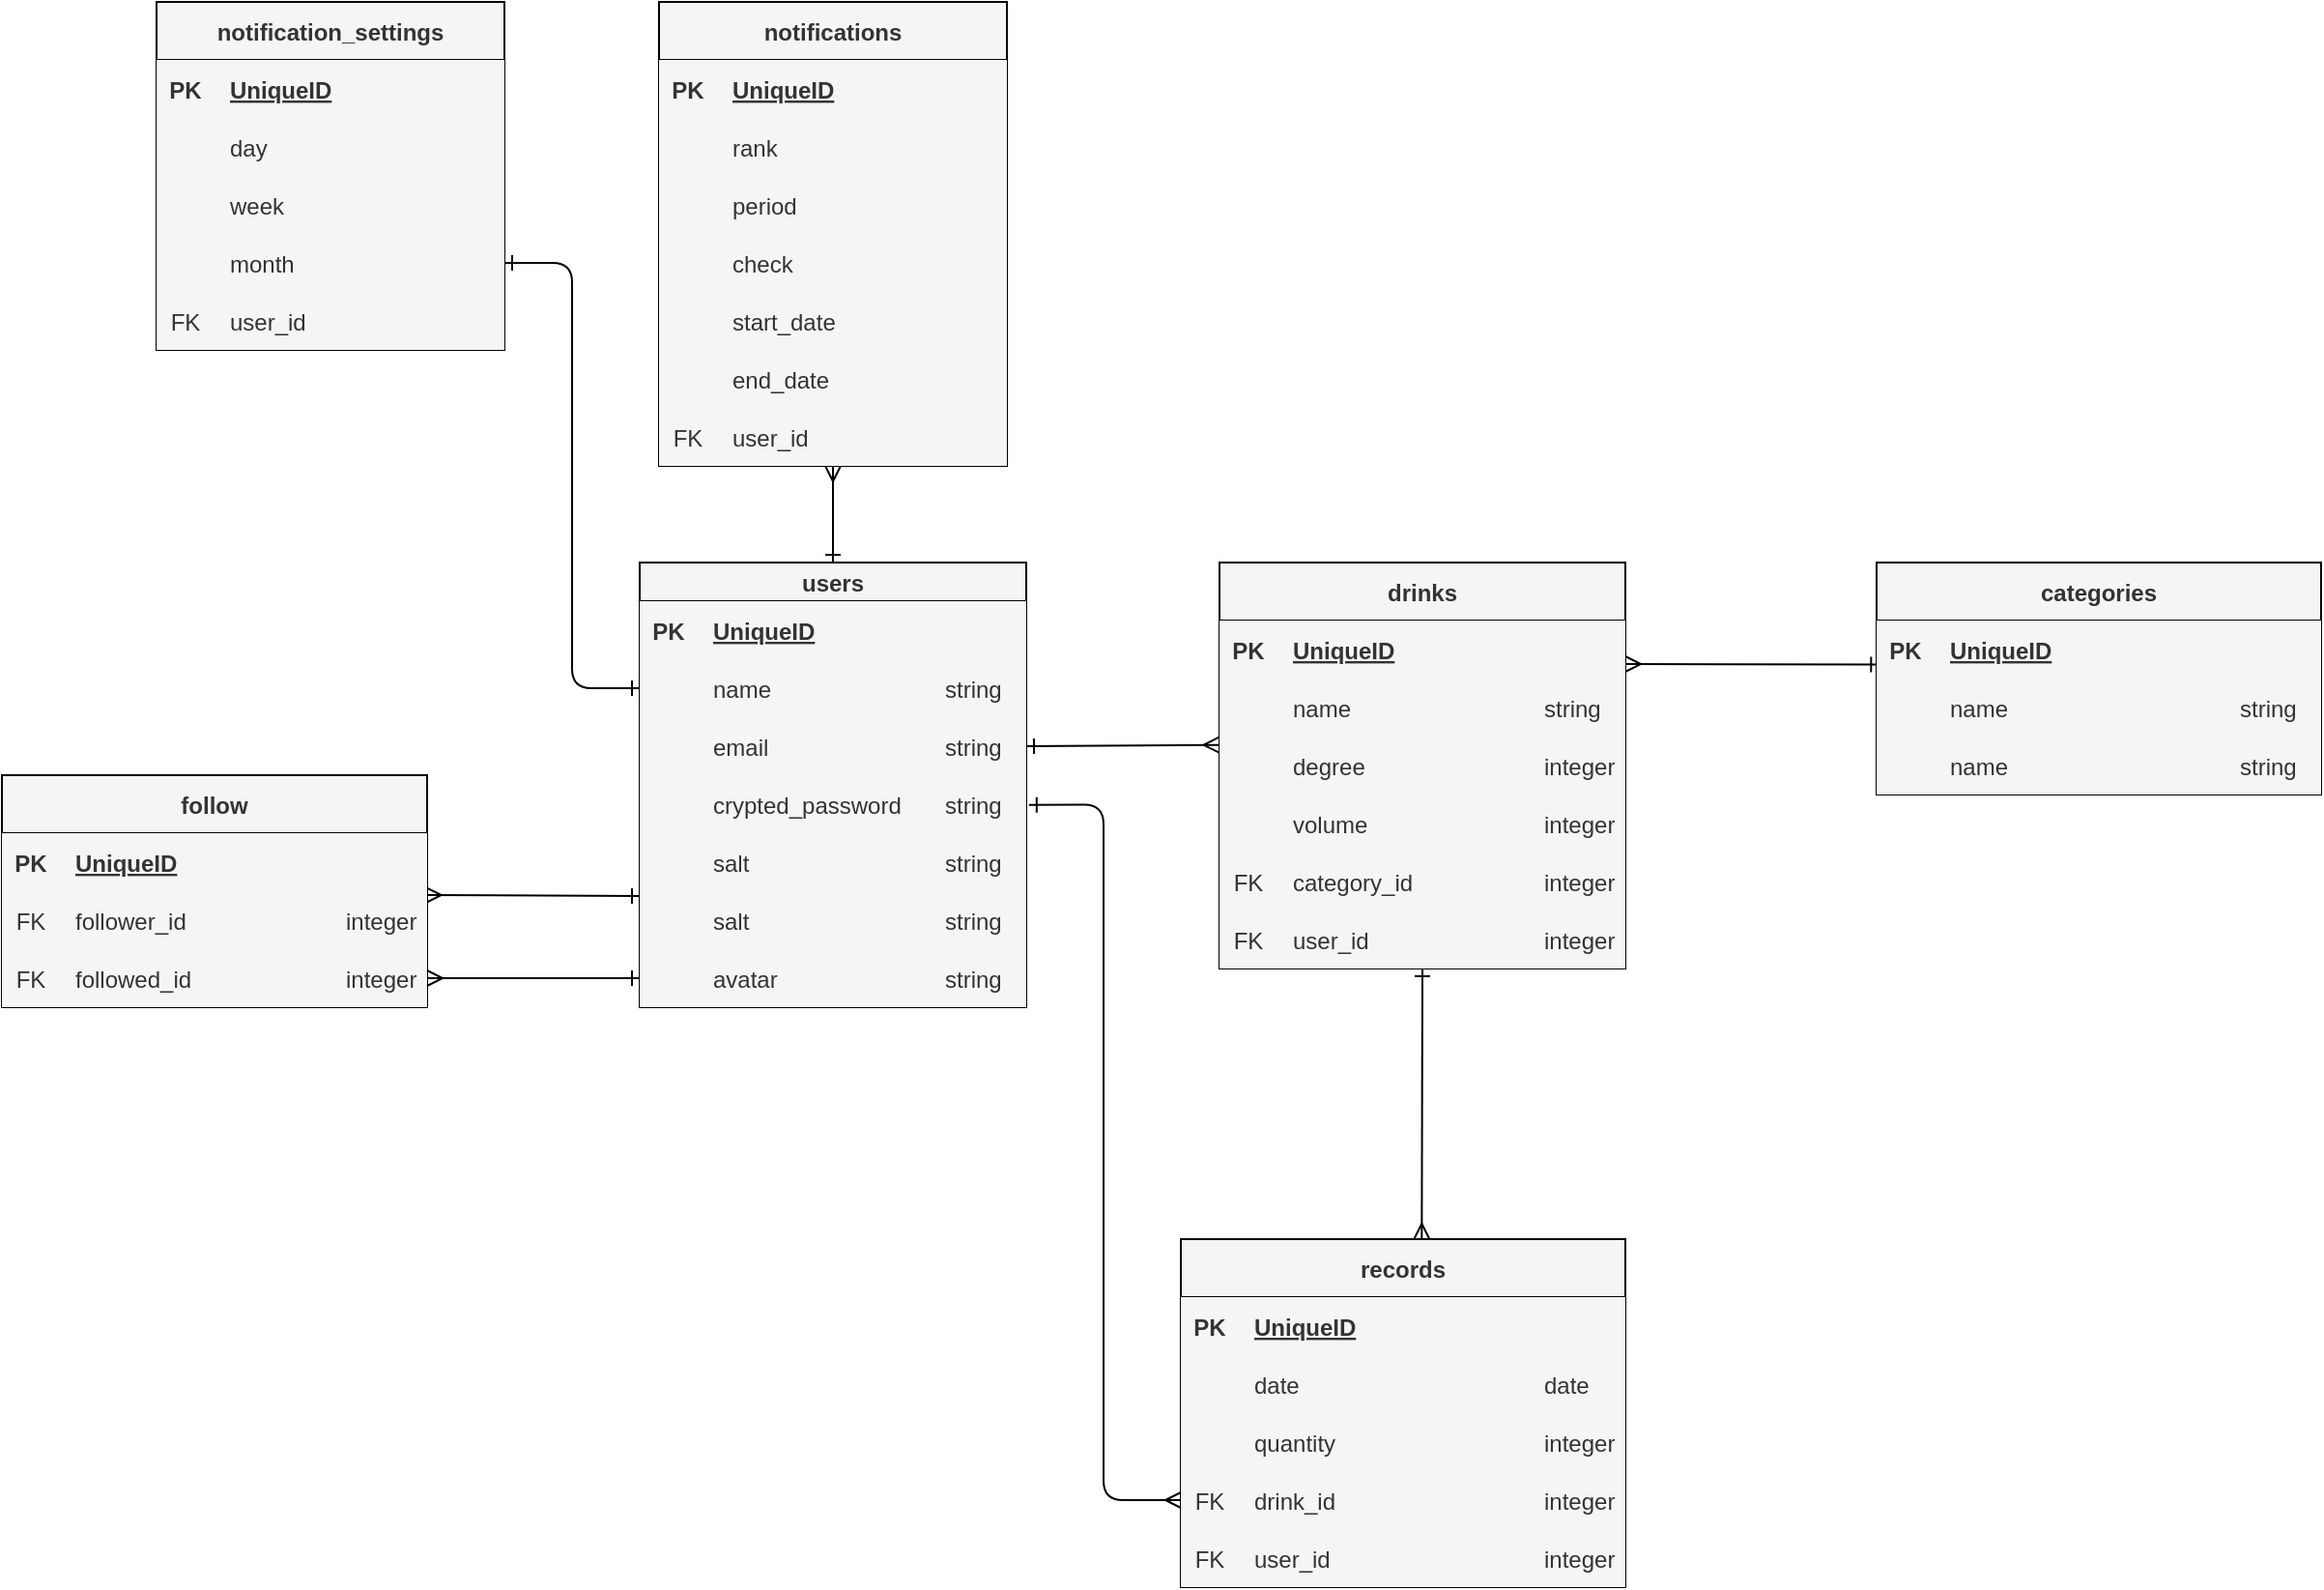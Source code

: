 <mxfile>
    <diagram id="TBS7J5TB5Q0AxlHGY0iW" name="ページ1">
        <mxGraphModel dx="1436" dy="1648" grid="1" gridSize="10" guides="1" tooltips="1" connect="1" arrows="1" fold="1" page="1" pageScale="1" pageWidth="827" pageHeight="1169" background="#ffffff" math="0" shadow="0">
            <root>
                <mxCell id="0"/>
                <mxCell id="1" parent="0"/>
                <mxCell id="285" style="edgeStyle=none;sketch=0;html=1;exitX=0.5;exitY=0;exitDx=0;exitDy=0;entryX=0.5;entryY=1;entryDx=0;entryDy=0;shadow=0;labelBorderColor=none;strokeColor=#000000;strokeWidth=1;fontSize=12;fontColor=#1A1A1A;startArrow=ERone;startFill=0;endArrow=ERmany;endFill=0;" edge="1" parent="1" source="75" target="226">
                    <mxGeometry relative="1" as="geometry"/>
                </mxCell>
                <mxCell id="286" style="edgeStyle=none;sketch=0;html=1;exitX=0;exitY=0.75;exitDx=0;exitDy=0;entryX=0.997;entryY=0.067;entryDx=0;entryDy=0;entryPerimeter=0;shadow=0;labelBorderColor=none;strokeColor=#000000;strokeWidth=1;fontSize=12;fontColor=#1A1A1A;startArrow=ERone;startFill=0;endArrow=ERmany;endFill=0;" edge="1" parent="1" source="75" target="112">
                    <mxGeometry relative="1" as="geometry"/>
                </mxCell>
                <mxCell id="75" value="users" style="shape=table;startSize=20;container=1;collapsible=1;childLayout=tableLayout;fixedRows=1;rowLines=0;fontStyle=1;align=center;resizeLast=1;strokeWidth=1;labelBorderColor=none;swimlaneLine=1;shadow=0;fontSize=12;fillColor=#f5f5f5;fontColor=#333333;strokeColor=#000000;" parent="1" vertex="1">
                    <mxGeometry x="30" y="200" width="200" height="230" as="geometry">
                        <mxRectangle x="390" y="-10" width="70" height="30" as="alternateBounds"/>
                    </mxGeometry>
                </mxCell>
                <mxCell id="76" value="" style="shape=tableRow;horizontal=0;startSize=0;swimlaneHead=0;swimlaneBody=0;collapsible=0;dropTarget=0;points=[[0,0.5],[1,0.5]];portConstraint=eastwest;top=0;left=0;right=0;bottom=1;strokeWidth=1;labelBorderColor=none;swimlaneLine=1;shadow=0;fontSize=12;fillColor=#f5f5f5;fontColor=#333333;strokeColor=#000000;" parent="75" vertex="1">
                    <mxGeometry y="20" width="200" height="30" as="geometry"/>
                </mxCell>
                <mxCell id="77" value="PK" style="shape=partialRectangle;connectable=0;top=0;left=0;bottom=0;right=0;fontStyle=1;overflow=hidden;strokeWidth=1;labelBorderColor=none;swimlaneLine=1;shadow=0;fontSize=12;fillColor=#f5f5f5;fontColor=#333333;strokeColor=#000000;" parent="76" vertex="1">
                    <mxGeometry width="30" height="30" as="geometry">
                        <mxRectangle width="30" height="30" as="alternateBounds"/>
                    </mxGeometry>
                </mxCell>
                <mxCell id="78" value="UniqueID" style="shape=partialRectangle;connectable=0;top=0;left=0;bottom=0;right=0;align=left;spacingLeft=6;fontStyle=5;overflow=hidden;strokeWidth=1;labelBorderColor=none;swimlaneLine=1;shadow=0;fontSize=12;fillColor=#f5f5f5;fontColor=#333333;strokeColor=#000000;" parent="76" vertex="1">
                    <mxGeometry x="30" width="120" height="30" as="geometry">
                        <mxRectangle width="120" height="30" as="alternateBounds"/>
                    </mxGeometry>
                </mxCell>
                <mxCell id="192" style="shape=partialRectangle;connectable=0;top=0;left=0;bottom=0;right=0;align=left;spacingLeft=6;fontStyle=5;overflow=hidden;strokeWidth=1;labelBorderColor=none;swimlaneLine=1;shadow=0;fontSize=12;fillColor=#f5f5f5;fontColor=#333333;strokeColor=#000000;" parent="76" vertex="1">
                    <mxGeometry x="150" width="50" height="30" as="geometry">
                        <mxRectangle width="50" height="30" as="alternateBounds"/>
                    </mxGeometry>
                </mxCell>
                <mxCell id="79" value="" style="shape=tableRow;horizontal=0;startSize=0;swimlaneHead=0;swimlaneBody=0;collapsible=0;dropTarget=0;points=[[0,0.5],[1,0.5]];portConstraint=eastwest;top=0;left=0;right=0;bottom=0;strokeWidth=1;labelBorderColor=none;swimlaneLine=1;shadow=0;fontSize=12;fillColor=#f5f5f5;fontColor=#333333;strokeColor=#000000;" parent="75" vertex="1">
                    <mxGeometry y="50" width="200" height="30" as="geometry"/>
                </mxCell>
                <mxCell id="80" value="" style="shape=partialRectangle;connectable=0;top=0;left=0;bottom=0;right=0;editable=1;overflow=hidden;strokeWidth=1;labelBorderColor=none;swimlaneLine=1;shadow=0;fontSize=12;fillColor=#f5f5f5;fontColor=#333333;strokeColor=#000000;" parent="79" vertex="1">
                    <mxGeometry width="30" height="30" as="geometry">
                        <mxRectangle width="30" height="30" as="alternateBounds"/>
                    </mxGeometry>
                </mxCell>
                <mxCell id="81" value="name" style="shape=partialRectangle;connectable=0;top=0;left=0;bottom=0;right=0;align=left;spacingLeft=6;overflow=hidden;strokeWidth=1;labelBorderColor=none;swimlaneLine=1;shadow=0;fontSize=12;fillColor=#f5f5f5;fontColor=#333333;strokeColor=#000000;" parent="79" vertex="1">
                    <mxGeometry x="30" width="120" height="30" as="geometry">
                        <mxRectangle width="120" height="30" as="alternateBounds"/>
                    </mxGeometry>
                </mxCell>
                <mxCell id="193" value="string" style="shape=partialRectangle;connectable=0;top=0;left=0;bottom=0;right=0;align=left;spacingLeft=6;overflow=hidden;strokeWidth=1;labelBorderColor=none;swimlaneLine=1;shadow=0;fontSize=12;fillColor=#f5f5f5;fontColor=#333333;strokeColor=#000000;" parent="79" vertex="1">
                    <mxGeometry x="150" width="50" height="30" as="geometry">
                        <mxRectangle width="50" height="30" as="alternateBounds"/>
                    </mxGeometry>
                </mxCell>
                <mxCell id="82" value="" style="shape=tableRow;horizontal=0;startSize=0;swimlaneHead=0;swimlaneBody=0;collapsible=0;dropTarget=0;points=[[0,0.5],[1,0.5]];portConstraint=eastwest;top=0;left=0;right=0;bottom=0;strokeWidth=1;labelBorderColor=none;swimlaneLine=1;shadow=0;fontSize=12;fillColor=#f5f5f5;fontColor=#333333;strokeColor=#000000;" parent="75" vertex="1">
                    <mxGeometry y="80" width="200" height="30" as="geometry"/>
                </mxCell>
                <mxCell id="83" value="" style="shape=partialRectangle;connectable=0;top=0;left=0;bottom=0;right=0;editable=1;overflow=hidden;strokeWidth=1;labelBorderColor=none;swimlaneLine=1;shadow=0;fontSize=12;fillColor=#f5f5f5;fontColor=#333333;strokeColor=#000000;" parent="82" vertex="1">
                    <mxGeometry width="30" height="30" as="geometry">
                        <mxRectangle width="30" height="30" as="alternateBounds"/>
                    </mxGeometry>
                </mxCell>
                <mxCell id="84" value="email" style="shape=partialRectangle;connectable=0;top=0;left=0;bottom=0;right=0;align=left;spacingLeft=6;overflow=hidden;strokeWidth=1;labelBorderColor=none;swimlaneLine=1;shadow=0;fontSize=12;fillColor=#f5f5f5;fontColor=#333333;strokeColor=#000000;" parent="82" vertex="1">
                    <mxGeometry x="30" width="120" height="30" as="geometry">
                        <mxRectangle width="120" height="30" as="alternateBounds"/>
                    </mxGeometry>
                </mxCell>
                <mxCell id="194" value="string" style="shape=partialRectangle;connectable=0;top=0;left=0;bottom=0;right=0;align=left;spacingLeft=6;overflow=hidden;strokeWidth=1;labelBorderColor=none;swimlaneLine=1;shadow=0;fontSize=12;fillColor=#f5f5f5;fontColor=#333333;strokeColor=#000000;" parent="82" vertex="1">
                    <mxGeometry x="150" width="50" height="30" as="geometry">
                        <mxRectangle width="50" height="30" as="alternateBounds"/>
                    </mxGeometry>
                </mxCell>
                <mxCell id="85" value="" style="shape=tableRow;horizontal=0;startSize=0;swimlaneHead=0;swimlaneBody=0;collapsible=0;dropTarget=0;points=[[0,0.5],[1,0.5]];portConstraint=eastwest;top=0;left=0;right=0;bottom=0;strokeWidth=1;labelBorderColor=none;swimlaneLine=1;shadow=0;fontSize=12;fillColor=#f5f5f5;fontColor=#333333;strokeColor=#000000;" parent="75" vertex="1">
                    <mxGeometry y="110" width="200" height="30" as="geometry"/>
                </mxCell>
                <mxCell id="86" value="" style="shape=partialRectangle;connectable=0;top=0;left=0;bottom=0;right=0;editable=1;overflow=hidden;strokeWidth=1;labelBorderColor=none;swimlaneLine=1;shadow=0;fontSize=12;fillColor=#f5f5f5;fontColor=#333333;strokeColor=#000000;" parent="85" vertex="1">
                    <mxGeometry width="30" height="30" as="geometry">
                        <mxRectangle width="30" height="30" as="alternateBounds"/>
                    </mxGeometry>
                </mxCell>
                <mxCell id="87" value="crypted_password" style="shape=partialRectangle;connectable=0;top=0;left=0;bottom=0;right=0;align=left;spacingLeft=6;overflow=hidden;strokeWidth=1;labelBorderColor=none;swimlaneLine=1;shadow=0;fontSize=12;fillColor=#f5f5f5;fontColor=#333333;strokeColor=#000000;" parent="85" vertex="1">
                    <mxGeometry x="30" width="120" height="30" as="geometry">
                        <mxRectangle width="120" height="30" as="alternateBounds"/>
                    </mxGeometry>
                </mxCell>
                <mxCell id="195" value="string" style="shape=partialRectangle;connectable=0;top=0;left=0;bottom=0;right=0;align=left;spacingLeft=6;overflow=hidden;strokeWidth=1;labelBorderColor=none;swimlaneLine=1;shadow=0;fontSize=12;fillColor=#f5f5f5;fontColor=#333333;strokeColor=#000000;" parent="85" vertex="1">
                    <mxGeometry x="150" width="50" height="30" as="geometry">
                        <mxRectangle width="50" height="30" as="alternateBounds"/>
                    </mxGeometry>
                </mxCell>
                <mxCell id="271" style="shape=tableRow;horizontal=0;startSize=0;swimlaneHead=0;swimlaneBody=0;collapsible=0;dropTarget=0;points=[[0,0.5],[1,0.5]];portConstraint=eastwest;top=0;left=0;right=0;bottom=0;strokeWidth=1;labelBorderColor=none;swimlaneLine=1;shadow=0;fontSize=12;fillColor=#f5f5f5;fontColor=#333333;strokeColor=#000000;" vertex="1" parent="75">
                    <mxGeometry y="140" width="200" height="30" as="geometry"/>
                </mxCell>
                <mxCell id="272" style="shape=partialRectangle;connectable=0;top=0;left=0;bottom=0;right=0;editable=1;overflow=hidden;strokeWidth=1;labelBorderColor=none;swimlaneLine=1;shadow=0;fontSize=12;fillColor=#f5f5f5;fontColor=#333333;strokeColor=#000000;" vertex="1" parent="271">
                    <mxGeometry width="30" height="30" as="geometry">
                        <mxRectangle width="30" height="30" as="alternateBounds"/>
                    </mxGeometry>
                </mxCell>
                <mxCell id="273" value="salt" style="shape=partialRectangle;connectable=0;top=0;left=0;bottom=0;right=0;align=left;spacingLeft=6;overflow=hidden;strokeWidth=1;labelBorderColor=none;swimlaneLine=1;shadow=0;fontSize=12;fillColor=#f5f5f5;fontColor=#333333;strokeColor=#000000;" vertex="1" parent="271">
                    <mxGeometry x="30" width="120" height="30" as="geometry">
                        <mxRectangle width="120" height="30" as="alternateBounds"/>
                    </mxGeometry>
                </mxCell>
                <mxCell id="274" value="string" style="shape=partialRectangle;connectable=0;top=0;left=0;bottom=0;right=0;align=left;spacingLeft=6;overflow=hidden;strokeWidth=1;labelBorderColor=none;swimlaneLine=1;shadow=0;fontSize=12;fillColor=#f5f5f5;fontColor=#333333;strokeColor=#000000;" vertex="1" parent="271">
                    <mxGeometry x="150" width="50" height="30" as="geometry">
                        <mxRectangle width="50" height="30" as="alternateBounds"/>
                    </mxGeometry>
                </mxCell>
                <mxCell id="222" style="shape=tableRow;horizontal=0;startSize=0;swimlaneHead=0;swimlaneBody=0;collapsible=0;dropTarget=0;points=[[0,0.5],[1,0.5]];portConstraint=eastwest;top=0;left=0;right=0;bottom=0;strokeWidth=1;labelBorderColor=none;swimlaneLine=1;shadow=0;fontSize=12;fillColor=#f5f5f5;fontColor=#333333;strokeColor=#000000;" parent="75" vertex="1">
                    <mxGeometry y="170" width="200" height="30" as="geometry"/>
                </mxCell>
                <mxCell id="223" style="shape=partialRectangle;connectable=0;top=0;left=0;bottom=0;right=0;editable=1;overflow=hidden;strokeWidth=1;labelBorderColor=none;swimlaneLine=1;shadow=0;fontSize=12;fillColor=#f5f5f5;fontColor=#333333;strokeColor=#000000;" parent="222" vertex="1">
                    <mxGeometry width="30" height="30" as="geometry">
                        <mxRectangle width="30" height="30" as="alternateBounds"/>
                    </mxGeometry>
                </mxCell>
                <mxCell id="224" value="salt" style="shape=partialRectangle;connectable=0;top=0;left=0;bottom=0;right=0;align=left;spacingLeft=6;overflow=hidden;strokeWidth=1;labelBorderColor=none;swimlaneLine=1;shadow=0;fontSize=12;fillColor=#f5f5f5;fontColor=#333333;strokeColor=#000000;" parent="222" vertex="1">
                    <mxGeometry x="30" width="120" height="30" as="geometry">
                        <mxRectangle width="120" height="30" as="alternateBounds"/>
                    </mxGeometry>
                </mxCell>
                <mxCell id="225" value="string" style="shape=partialRectangle;connectable=0;top=0;left=0;bottom=0;right=0;align=left;spacingLeft=6;overflow=hidden;strokeWidth=1;labelBorderColor=none;swimlaneLine=1;shadow=0;fontSize=12;fillColor=#f5f5f5;fontColor=#333333;strokeColor=#000000;" parent="222" vertex="1">
                    <mxGeometry x="150" width="50" height="30" as="geometry">
                        <mxRectangle width="50" height="30" as="alternateBounds"/>
                    </mxGeometry>
                </mxCell>
                <mxCell id="89" style="shape=tableRow;horizontal=0;startSize=0;swimlaneHead=0;swimlaneBody=0;collapsible=0;dropTarget=0;points=[[0,0.5],[1,0.5]];portConstraint=eastwest;top=0;left=0;right=0;bottom=0;strokeWidth=1;labelBorderColor=none;swimlaneLine=1;shadow=0;fontSize=12;fillColor=#f5f5f5;fontColor=#333333;strokeColor=#000000;" parent="75" vertex="1">
                    <mxGeometry y="200" width="200" height="30" as="geometry"/>
                </mxCell>
                <mxCell id="90" style="shape=partialRectangle;connectable=0;top=0;left=0;bottom=0;right=0;editable=1;overflow=hidden;strokeWidth=1;labelBorderColor=none;swimlaneLine=1;shadow=0;fontSize=12;fillColor=#f5f5f5;fontColor=#333333;strokeColor=#000000;" parent="89" vertex="1">
                    <mxGeometry width="30" height="30" as="geometry">
                        <mxRectangle width="30" height="30" as="alternateBounds"/>
                    </mxGeometry>
                </mxCell>
                <mxCell id="91" value="avatar" style="shape=partialRectangle;connectable=0;top=0;left=0;bottom=0;right=0;align=left;spacingLeft=6;overflow=hidden;strokeWidth=1;labelBorderColor=none;swimlaneLine=1;shadow=0;fontSize=12;fillColor=#f5f5f5;fontColor=#333333;strokeColor=#000000;" parent="89" vertex="1">
                    <mxGeometry x="30" width="120" height="30" as="geometry">
                        <mxRectangle width="120" height="30" as="alternateBounds"/>
                    </mxGeometry>
                </mxCell>
                <mxCell id="196" value="string" style="shape=partialRectangle;connectable=0;top=0;left=0;bottom=0;right=0;align=left;spacingLeft=6;overflow=hidden;strokeWidth=1;labelBorderColor=none;swimlaneLine=1;shadow=0;fontSize=12;fillColor=#f5f5f5;fontColor=#333333;strokeColor=#000000;" parent="89" vertex="1">
                    <mxGeometry x="150" width="50" height="30" as="geometry">
                        <mxRectangle width="50" height="30" as="alternateBounds"/>
                    </mxGeometry>
                </mxCell>
                <mxCell id="277" style="edgeStyle=none;sketch=0;html=1;exitX=1;exitY=0.25;exitDx=0;exitDy=0;shadow=0;labelBorderColor=none;strokeColor=#000000;strokeWidth=1;fontSize=12;fontColor=#1A1A1A;endArrow=ERone;endFill=0;startArrow=ERmany;startFill=0;entryX=0.005;entryY=0.759;entryDx=0;entryDy=0;entryPerimeter=0;" edge="1" parent="1" source="92" target="141">
                    <mxGeometry relative="1" as="geometry">
                        <mxPoint x="670" y="250" as="targetPoint"/>
                    </mxGeometry>
                </mxCell>
                <mxCell id="283" style="edgeStyle=none;sketch=0;html=1;exitX=0.5;exitY=1;exitDx=0;exitDy=0;entryX=0.542;entryY=0;entryDx=0;entryDy=0;entryPerimeter=0;shadow=0;labelBorderColor=none;strokeColor=#000000;strokeWidth=1;fontSize=12;fontColor=#1A1A1A;startArrow=ERone;startFill=0;endArrow=ERmany;endFill=0;" edge="1" parent="1" source="92" target="124">
                    <mxGeometry relative="1" as="geometry"/>
                </mxCell>
                <mxCell id="92" value="drinks" style="shape=table;startSize=30;container=1;collapsible=1;childLayout=tableLayout;fixedRows=1;rowLines=0;fontStyle=1;align=center;resizeLast=1;strokeWidth=1;labelBorderColor=none;swimlaneLine=1;shadow=0;fontSize=12;fillColor=#f5f5f5;fontColor=#333333;strokeColor=#000000;" parent="1" vertex="1">
                    <mxGeometry x="330" y="200" width="210" height="210" as="geometry">
                        <mxRectangle x="390" y="-10" width="70" height="30" as="alternateBounds"/>
                    </mxGeometry>
                </mxCell>
                <mxCell id="93" value="" style="shape=tableRow;horizontal=0;startSize=0;swimlaneHead=0;swimlaneBody=0;collapsible=0;dropTarget=0;points=[[0,0.5],[1,0.5]];portConstraint=eastwest;top=0;left=0;right=0;bottom=1;strokeWidth=1;labelBorderColor=none;swimlaneLine=1;shadow=0;fontSize=12;fillColor=#f5f5f5;fontColor=#333333;strokeColor=#000000;" parent="92" vertex="1">
                    <mxGeometry y="30" width="210" height="30" as="geometry"/>
                </mxCell>
                <mxCell id="94" value="PK" style="shape=partialRectangle;connectable=0;top=0;left=0;bottom=0;right=0;fontStyle=1;overflow=hidden;strokeWidth=1;labelBorderColor=none;swimlaneLine=1;shadow=0;fontSize=12;fillColor=#f5f5f5;fontColor=#333333;strokeColor=#000000;" parent="93" vertex="1">
                    <mxGeometry width="30.0" height="30" as="geometry">
                        <mxRectangle width="30.0" height="30" as="alternateBounds"/>
                    </mxGeometry>
                </mxCell>
                <mxCell id="95" value="UniqueID" style="shape=partialRectangle;connectable=0;top=0;left=0;bottom=0;right=0;align=left;spacingLeft=6;fontStyle=5;overflow=hidden;strokeWidth=1;labelBorderColor=none;swimlaneLine=1;shadow=0;fontSize=12;fillColor=#f5f5f5;fontColor=#333333;strokeColor=#000000;" parent="93" vertex="1">
                    <mxGeometry x="30.0" width="130.0" height="30" as="geometry">
                        <mxRectangle width="130.0" height="30" as="alternateBounds"/>
                    </mxGeometry>
                </mxCell>
                <mxCell id="197" style="shape=partialRectangle;connectable=0;top=0;left=0;bottom=0;right=0;align=left;spacingLeft=6;fontStyle=5;overflow=hidden;strokeWidth=1;labelBorderColor=none;swimlaneLine=1;shadow=0;fontSize=12;fillColor=#f5f5f5;fontColor=#333333;strokeColor=#000000;" parent="93" vertex="1">
                    <mxGeometry x="160" width="50" height="30" as="geometry">
                        <mxRectangle width="50" height="30" as="alternateBounds"/>
                    </mxGeometry>
                </mxCell>
                <mxCell id="96" value="" style="shape=tableRow;horizontal=0;startSize=0;swimlaneHead=0;swimlaneBody=0;collapsible=0;dropTarget=0;points=[[0,0.5],[1,0.5]];portConstraint=eastwest;top=0;left=0;right=0;bottom=0;strokeWidth=1;labelBorderColor=none;swimlaneLine=1;shadow=0;fontSize=12;fillColor=#f5f5f5;fontColor=#333333;strokeColor=#000000;" parent="92" vertex="1">
                    <mxGeometry y="60" width="210" height="30" as="geometry"/>
                </mxCell>
                <mxCell id="97" value="" style="shape=partialRectangle;connectable=0;top=0;left=0;bottom=0;right=0;editable=1;overflow=hidden;strokeWidth=1;labelBorderColor=none;swimlaneLine=1;shadow=0;fontSize=12;fillColor=#f5f5f5;fontColor=#333333;strokeColor=#000000;" parent="96" vertex="1">
                    <mxGeometry width="30.0" height="30" as="geometry">
                        <mxRectangle width="30.0" height="30" as="alternateBounds"/>
                    </mxGeometry>
                </mxCell>
                <mxCell id="98" value="name" style="shape=partialRectangle;connectable=0;top=0;left=0;bottom=0;right=0;align=left;spacingLeft=6;overflow=hidden;strokeWidth=1;labelBorderColor=none;swimlaneLine=1;shadow=0;fontSize=12;fillColor=#f5f5f5;fontColor=#333333;strokeColor=#000000;" parent="96" vertex="1">
                    <mxGeometry x="30.0" width="130.0" height="30" as="geometry">
                        <mxRectangle width="130.0" height="30" as="alternateBounds"/>
                    </mxGeometry>
                </mxCell>
                <mxCell id="198" value="string" style="shape=partialRectangle;connectable=0;top=0;left=0;bottom=0;right=0;align=left;spacingLeft=6;overflow=hidden;strokeWidth=1;labelBorderColor=none;swimlaneLine=1;shadow=0;fontSize=12;fillColor=#f5f5f5;fontColor=#333333;strokeColor=#000000;" parent="96" vertex="1">
                    <mxGeometry x="160" width="50" height="30" as="geometry">
                        <mxRectangle width="50" height="30" as="alternateBounds"/>
                    </mxGeometry>
                </mxCell>
                <mxCell id="99" value="" style="shape=tableRow;horizontal=0;startSize=0;swimlaneHead=0;swimlaneBody=0;collapsible=0;dropTarget=0;points=[[0,0.5],[1,0.5]];portConstraint=eastwest;top=0;left=0;right=0;bottom=0;strokeWidth=1;labelBorderColor=none;swimlaneLine=1;shadow=0;fontSize=12;fillColor=#f5f5f5;fontColor=#333333;strokeColor=#000000;" parent="92" vertex="1">
                    <mxGeometry y="90" width="210" height="30" as="geometry"/>
                </mxCell>
                <mxCell id="100" value="" style="shape=partialRectangle;connectable=0;top=0;left=0;bottom=0;right=0;editable=1;overflow=hidden;strokeWidth=1;labelBorderColor=none;swimlaneLine=1;shadow=0;fontSize=12;fillColor=#f5f5f5;fontColor=#333333;strokeColor=#000000;" parent="99" vertex="1">
                    <mxGeometry width="30.0" height="30" as="geometry">
                        <mxRectangle width="30.0" height="30" as="alternateBounds"/>
                    </mxGeometry>
                </mxCell>
                <mxCell id="101" value="degree" style="shape=partialRectangle;connectable=0;top=0;left=0;bottom=0;right=0;align=left;spacingLeft=6;overflow=hidden;strokeWidth=1;labelBorderColor=none;swimlaneLine=1;shadow=0;fontSize=12;fillColor=#f5f5f5;fontColor=#333333;strokeColor=#000000;" parent="99" vertex="1">
                    <mxGeometry x="30.0" width="130.0" height="30" as="geometry">
                        <mxRectangle width="130.0" height="30" as="alternateBounds"/>
                    </mxGeometry>
                </mxCell>
                <mxCell id="199" value="integer" style="shape=partialRectangle;connectable=0;top=0;left=0;bottom=0;right=0;align=left;spacingLeft=6;overflow=hidden;strokeWidth=1;labelBorderColor=none;swimlaneLine=1;shadow=0;fontSize=12;fillColor=#f5f5f5;fontColor=#333333;strokeColor=#000000;" parent="99" vertex="1">
                    <mxGeometry x="160" width="50" height="30" as="geometry">
                        <mxRectangle width="50" height="30" as="alternateBounds"/>
                    </mxGeometry>
                </mxCell>
                <mxCell id="102" value="" style="shape=tableRow;horizontal=0;startSize=0;swimlaneHead=0;swimlaneBody=0;collapsible=0;dropTarget=0;points=[[0,0.5],[1,0.5]];portConstraint=eastwest;top=0;left=0;right=0;bottom=0;strokeWidth=1;labelBorderColor=none;swimlaneLine=1;shadow=0;fontSize=12;fillColor=#f5f5f5;fontColor=#333333;strokeColor=#000000;" parent="92" vertex="1">
                    <mxGeometry y="120" width="210" height="30" as="geometry"/>
                </mxCell>
                <mxCell id="103" value="" style="shape=partialRectangle;connectable=0;top=0;left=0;bottom=0;right=0;editable=1;overflow=hidden;strokeWidth=1;labelBorderColor=none;swimlaneLine=1;shadow=0;fontSize=12;fillColor=#f5f5f5;fontColor=#333333;strokeColor=#000000;" parent="102" vertex="1">
                    <mxGeometry width="30.0" height="30" as="geometry">
                        <mxRectangle width="30.0" height="30" as="alternateBounds"/>
                    </mxGeometry>
                </mxCell>
                <mxCell id="104" value="volume" style="shape=partialRectangle;connectable=0;top=0;left=0;bottom=0;right=0;align=left;spacingLeft=6;overflow=hidden;strokeWidth=1;labelBorderColor=none;swimlaneLine=1;shadow=0;fontSize=12;fillColor=#f5f5f5;fontColor=#333333;strokeColor=#000000;" parent="102" vertex="1">
                    <mxGeometry x="30.0" width="130.0" height="30" as="geometry">
                        <mxRectangle width="130.0" height="30" as="alternateBounds"/>
                    </mxGeometry>
                </mxCell>
                <mxCell id="200" value="integer" style="shape=partialRectangle;connectable=0;top=0;left=0;bottom=0;right=0;align=left;spacingLeft=6;overflow=hidden;strokeWidth=1;labelBorderColor=none;swimlaneLine=1;shadow=0;fontSize=12;fillColor=#f5f5f5;fontColor=#333333;strokeColor=#000000;" parent="102" vertex="1">
                    <mxGeometry x="160" width="50" height="30" as="geometry">
                        <mxRectangle width="50" height="30" as="alternateBounds"/>
                    </mxGeometry>
                </mxCell>
                <mxCell id="105" style="shape=tableRow;horizontal=0;startSize=0;swimlaneHead=0;swimlaneBody=0;collapsible=0;dropTarget=0;points=[[0,0.5],[1,0.5]];portConstraint=eastwest;top=0;left=0;right=0;bottom=0;strokeWidth=1;labelBorderColor=none;swimlaneLine=1;shadow=0;fontSize=12;fillColor=#f5f5f5;fontColor=#333333;strokeColor=#000000;" parent="92" vertex="1">
                    <mxGeometry y="150" width="210" height="30" as="geometry"/>
                </mxCell>
                <mxCell id="106" value="FK" style="shape=partialRectangle;connectable=0;top=0;left=0;bottom=0;right=0;editable=1;overflow=hidden;strokeWidth=1;labelBorderColor=none;swimlaneLine=1;shadow=0;fontSize=12;fillColor=#f5f5f5;fontColor=#333333;strokeColor=#000000;" parent="105" vertex="1">
                    <mxGeometry width="30.0" height="30" as="geometry">
                        <mxRectangle width="30.0" height="30" as="alternateBounds"/>
                    </mxGeometry>
                </mxCell>
                <mxCell id="107" value="category_id" style="shape=partialRectangle;connectable=0;top=0;left=0;bottom=0;right=0;align=left;spacingLeft=6;overflow=hidden;strokeWidth=1;labelBorderColor=none;swimlaneLine=1;shadow=0;fontSize=12;fillColor=#f5f5f5;fontColor=#333333;strokeColor=#000000;" parent="105" vertex="1">
                    <mxGeometry x="30.0" width="130.0" height="30" as="geometry">
                        <mxRectangle width="130.0" height="30" as="alternateBounds"/>
                    </mxGeometry>
                </mxCell>
                <mxCell id="201" value="integer" style="shape=partialRectangle;connectable=0;top=0;left=0;bottom=0;right=0;align=left;spacingLeft=6;overflow=hidden;strokeWidth=1;labelBorderColor=none;swimlaneLine=1;shadow=0;fontSize=12;fillColor=#f5f5f5;fontColor=#333333;strokeColor=#000000;" parent="105" vertex="1">
                    <mxGeometry x="160" width="50" height="30" as="geometry">
                        <mxRectangle width="50" height="30" as="alternateBounds"/>
                    </mxGeometry>
                </mxCell>
                <mxCell id="177" style="shape=tableRow;horizontal=0;startSize=0;swimlaneHead=0;swimlaneBody=0;collapsible=0;dropTarget=0;points=[[0,0.5],[1,0.5]];portConstraint=eastwest;top=0;left=0;right=0;bottom=0;strokeWidth=1;labelBorderColor=none;swimlaneLine=1;shadow=0;fontSize=12;fillColor=#f5f5f5;fontColor=#333333;strokeColor=#000000;" parent="92" vertex="1">
                    <mxGeometry y="180" width="210" height="30" as="geometry"/>
                </mxCell>
                <mxCell id="178" value="FK" style="shape=partialRectangle;connectable=0;top=0;left=0;bottom=0;right=0;editable=1;overflow=hidden;strokeWidth=1;labelBorderColor=none;swimlaneLine=1;shadow=0;fontSize=12;fillColor=#f5f5f5;fontColor=#333333;strokeColor=#000000;" parent="177" vertex="1">
                    <mxGeometry width="30.0" height="30" as="geometry">
                        <mxRectangle width="30.0" height="30" as="alternateBounds"/>
                    </mxGeometry>
                </mxCell>
                <mxCell id="179" value="user_id" style="shape=partialRectangle;connectable=0;top=0;left=0;bottom=0;right=0;align=left;spacingLeft=6;overflow=hidden;strokeWidth=1;labelBorderColor=none;swimlaneLine=1;shadow=0;fontSize=12;fillColor=#f5f5f5;fontColor=#333333;strokeColor=#000000;" parent="177" vertex="1">
                    <mxGeometry x="30.0" width="130.0" height="30" as="geometry">
                        <mxRectangle width="130.0" height="30" as="alternateBounds"/>
                    </mxGeometry>
                </mxCell>
                <mxCell id="202" value="integer" style="shape=partialRectangle;connectable=0;top=0;left=0;bottom=0;right=0;align=left;spacingLeft=6;overflow=hidden;strokeWidth=1;labelBorderColor=none;swimlaneLine=1;shadow=0;fontSize=12;fillColor=#f5f5f5;fontColor=#333333;strokeColor=#000000;" parent="177" vertex="1">
                    <mxGeometry x="160" width="50" height="30" as="geometry">
                        <mxRectangle width="50" height="30" as="alternateBounds"/>
                    </mxGeometry>
                </mxCell>
                <mxCell id="108" value="follow" style="shape=table;startSize=30;container=1;collapsible=1;childLayout=tableLayout;fixedRows=1;rowLines=0;fontStyle=1;align=center;resizeLast=1;strokeWidth=1;labelBorderColor=none;swimlaneLine=1;shadow=0;fontSize=12;fillColor=#f5f5f5;fontColor=#333333;strokeColor=#000000;" parent="1" vertex="1">
                    <mxGeometry x="-300" y="310" width="220" height="120" as="geometry">
                        <mxRectangle x="390" y="-10" width="70" height="30" as="alternateBounds"/>
                    </mxGeometry>
                </mxCell>
                <mxCell id="109" value="" style="shape=tableRow;horizontal=0;startSize=0;swimlaneHead=0;swimlaneBody=0;collapsible=0;dropTarget=0;points=[[0,0.5],[1,0.5]];portConstraint=eastwest;top=0;left=0;right=0;bottom=1;strokeWidth=1;labelBorderColor=none;swimlaneLine=1;shadow=0;fontSize=12;fillColor=#f5f5f5;fontColor=#333333;strokeColor=#000000;" parent="108" vertex="1">
                    <mxGeometry y="30" width="220" height="30" as="geometry"/>
                </mxCell>
                <mxCell id="110" value="PK" style="shape=partialRectangle;connectable=0;top=0;left=0;bottom=0;right=0;fontStyle=1;overflow=hidden;strokeWidth=1;labelBorderColor=none;swimlaneLine=1;shadow=0;fontSize=12;fillColor=#f5f5f5;fontColor=#333333;strokeColor=#000000;" parent="109" vertex="1">
                    <mxGeometry width="30" height="30" as="geometry">
                        <mxRectangle width="30" height="30" as="alternateBounds"/>
                    </mxGeometry>
                </mxCell>
                <mxCell id="111" value="UniqueID" style="shape=partialRectangle;connectable=0;top=0;left=0;bottom=0;right=0;align=left;spacingLeft=6;fontStyle=5;overflow=hidden;strokeWidth=1;labelBorderColor=none;swimlaneLine=1;shadow=0;fontSize=12;fillColor=#f5f5f5;fontColor=#333333;strokeColor=#000000;" parent="109" vertex="1">
                    <mxGeometry x="30" width="140" height="30" as="geometry">
                        <mxRectangle width="140" height="30" as="alternateBounds"/>
                    </mxGeometry>
                </mxCell>
                <mxCell id="213" style="shape=partialRectangle;connectable=0;top=0;left=0;bottom=0;right=0;align=left;spacingLeft=6;fontStyle=5;overflow=hidden;strokeWidth=1;labelBorderColor=none;swimlaneLine=1;shadow=0;fontSize=12;fillColor=#f5f5f5;fontColor=#333333;strokeColor=#000000;" parent="109" vertex="1">
                    <mxGeometry x="170" width="50" height="30" as="geometry">
                        <mxRectangle width="50" height="30" as="alternateBounds"/>
                    </mxGeometry>
                </mxCell>
                <mxCell id="112" value="" style="shape=tableRow;horizontal=0;startSize=0;swimlaneHead=0;swimlaneBody=0;collapsible=0;dropTarget=0;points=[[0,0.5],[1,0.5]];portConstraint=eastwest;top=0;left=0;right=0;bottom=0;strokeWidth=1;labelBorderColor=none;swimlaneLine=1;shadow=0;fontSize=12;fillColor=#f5f5f5;fontColor=#333333;strokeColor=#000000;" parent="108" vertex="1">
                    <mxGeometry y="60" width="220" height="30" as="geometry"/>
                </mxCell>
                <mxCell id="113" value="FK" style="shape=partialRectangle;connectable=0;top=0;left=0;bottom=0;right=0;editable=1;overflow=hidden;strokeWidth=1;labelBorderColor=none;swimlaneLine=1;shadow=0;fontSize=12;fillColor=#f5f5f5;fontColor=#333333;strokeColor=#000000;" parent="112" vertex="1">
                    <mxGeometry width="30" height="30" as="geometry">
                        <mxRectangle width="30" height="30" as="alternateBounds"/>
                    </mxGeometry>
                </mxCell>
                <mxCell id="114" value="follower_id" style="shape=partialRectangle;connectable=0;top=0;left=0;bottom=0;right=0;align=left;spacingLeft=6;overflow=hidden;strokeWidth=1;labelBorderColor=none;swimlaneLine=1;shadow=0;fontSize=12;fillColor=#f5f5f5;fontColor=#333333;strokeColor=#000000;" parent="112" vertex="1">
                    <mxGeometry x="30" width="140" height="30" as="geometry">
                        <mxRectangle width="140" height="30" as="alternateBounds"/>
                    </mxGeometry>
                </mxCell>
                <mxCell id="214" value="integer" style="shape=partialRectangle;connectable=0;top=0;left=0;bottom=0;right=0;align=left;spacingLeft=6;overflow=hidden;strokeWidth=1;labelBorderColor=none;swimlaneLine=1;shadow=0;fontSize=12;fillColor=#f5f5f5;fontColor=#333333;strokeColor=#000000;" parent="112" vertex="1">
                    <mxGeometry x="170" width="50" height="30" as="geometry">
                        <mxRectangle width="50" height="30" as="alternateBounds"/>
                    </mxGeometry>
                </mxCell>
                <mxCell id="215" style="shape=tableRow;horizontal=0;startSize=0;swimlaneHead=0;swimlaneBody=0;collapsible=0;dropTarget=0;points=[[0,0.5],[1,0.5]];portConstraint=eastwest;top=0;left=0;right=0;bottom=0;strokeWidth=1;labelBorderColor=none;swimlaneLine=1;shadow=0;fontSize=12;fillColor=#f5f5f5;fontColor=#333333;strokeColor=#000000;" parent="108" vertex="1">
                    <mxGeometry y="90" width="220" height="30" as="geometry"/>
                </mxCell>
                <mxCell id="216" value="FK" style="shape=partialRectangle;connectable=0;top=0;left=0;bottom=0;right=0;editable=1;overflow=hidden;strokeWidth=1;labelBorderColor=none;swimlaneLine=1;shadow=0;fontSize=12;fillColor=#f5f5f5;fontColor=#333333;strokeColor=#000000;" parent="215" vertex="1">
                    <mxGeometry width="30" height="30" as="geometry">
                        <mxRectangle width="30" height="30" as="alternateBounds"/>
                    </mxGeometry>
                </mxCell>
                <mxCell id="217" value="followed_id" style="shape=partialRectangle;connectable=0;top=0;left=0;bottom=0;right=0;align=left;spacingLeft=6;overflow=hidden;strokeWidth=1;labelBorderColor=none;swimlaneLine=1;shadow=0;fontSize=12;fillColor=#f5f5f5;fontColor=#333333;strokeColor=#000000;" parent="215" vertex="1">
                    <mxGeometry x="30" width="140" height="30" as="geometry">
                        <mxRectangle width="140" height="30" as="alternateBounds"/>
                    </mxGeometry>
                </mxCell>
                <mxCell id="218" value="integer" style="shape=partialRectangle;connectable=0;top=0;left=0;bottom=0;right=0;align=left;spacingLeft=6;overflow=hidden;strokeWidth=1;labelBorderColor=none;swimlaneLine=1;shadow=0;fontSize=12;fillColor=#f5f5f5;fontColor=#333333;strokeColor=#000000;" parent="215" vertex="1">
                    <mxGeometry x="170" width="50" height="30" as="geometry">
                        <mxRectangle width="50" height="30" as="alternateBounds"/>
                    </mxGeometry>
                </mxCell>
                <mxCell id="124" value="records" style="shape=table;startSize=30;container=1;collapsible=1;childLayout=tableLayout;fixedRows=1;rowLines=0;fontStyle=1;align=center;resizeLast=1;strokeWidth=1;labelBorderColor=none;swimlaneLine=1;shadow=0;fontSize=12;fillColor=#f5f5f5;fontColor=#333333;strokeColor=#000000;" parent="1" vertex="1">
                    <mxGeometry x="310" y="550" width="230" height="180" as="geometry">
                        <mxRectangle x="390" y="-10" width="70" height="30" as="alternateBounds"/>
                    </mxGeometry>
                </mxCell>
                <mxCell id="125" value="" style="shape=tableRow;horizontal=0;startSize=0;swimlaneHead=0;swimlaneBody=0;collapsible=0;dropTarget=0;points=[[0,0.5],[1,0.5]];portConstraint=eastwest;top=0;left=0;right=0;bottom=1;strokeWidth=1;labelBorderColor=none;swimlaneLine=1;shadow=0;fontSize=12;fillColor=#f5f5f5;fontColor=#333333;strokeColor=#000000;" parent="124" vertex="1">
                    <mxGeometry y="30" width="230" height="30" as="geometry"/>
                </mxCell>
                <mxCell id="126" value="PK" style="shape=partialRectangle;connectable=0;top=0;left=0;bottom=0;right=0;fontStyle=1;overflow=hidden;strokeWidth=1;labelBorderColor=none;swimlaneLine=1;shadow=0;fontSize=12;fillColor=#f5f5f5;fontColor=#333333;strokeColor=#000000;" parent="125" vertex="1">
                    <mxGeometry width="30" height="30" as="geometry">
                        <mxRectangle width="30" height="30" as="alternateBounds"/>
                    </mxGeometry>
                </mxCell>
                <mxCell id="127" value="UniqueID" style="shape=partialRectangle;connectable=0;top=0;left=0;bottom=0;right=0;align=left;spacingLeft=6;fontStyle=5;overflow=hidden;strokeWidth=1;labelBorderColor=none;swimlaneLine=1;shadow=0;fontSize=12;fillColor=#f5f5f5;fontColor=#333333;strokeColor=#000000;" parent="125" vertex="1">
                    <mxGeometry x="30" width="150" height="30" as="geometry">
                        <mxRectangle width="150" height="30" as="alternateBounds"/>
                    </mxGeometry>
                </mxCell>
                <mxCell id="205" style="shape=partialRectangle;connectable=0;top=0;left=0;bottom=0;right=0;align=left;spacingLeft=6;fontStyle=5;overflow=hidden;strokeWidth=1;labelBorderColor=none;swimlaneLine=1;shadow=0;fontSize=12;fillColor=#f5f5f5;fontColor=#333333;strokeColor=#000000;" parent="125" vertex="1">
                    <mxGeometry x="180" width="50" height="30" as="geometry">
                        <mxRectangle width="50" height="30" as="alternateBounds"/>
                    </mxGeometry>
                </mxCell>
                <mxCell id="128" value="" style="shape=tableRow;horizontal=0;startSize=0;swimlaneHead=0;swimlaneBody=0;collapsible=0;dropTarget=0;points=[[0,0.5],[1,0.5]];portConstraint=eastwest;top=0;left=0;right=0;bottom=0;strokeWidth=1;labelBorderColor=none;swimlaneLine=1;shadow=0;fontSize=12;fillColor=#f5f5f5;fontColor=#333333;strokeColor=#000000;" parent="124" vertex="1">
                    <mxGeometry y="60" width="230" height="30" as="geometry"/>
                </mxCell>
                <mxCell id="129" value="" style="shape=partialRectangle;connectable=0;top=0;left=0;bottom=0;right=0;editable=1;overflow=hidden;strokeWidth=1;labelBorderColor=none;swimlaneLine=1;shadow=0;fontSize=12;fillColor=#f5f5f5;fontColor=#333333;strokeColor=#000000;" parent="128" vertex="1">
                    <mxGeometry width="30" height="30" as="geometry">
                        <mxRectangle width="30" height="30" as="alternateBounds"/>
                    </mxGeometry>
                </mxCell>
                <mxCell id="130" value="date" style="shape=partialRectangle;connectable=0;top=0;left=0;bottom=0;right=0;align=left;spacingLeft=6;overflow=hidden;strokeWidth=1;labelBorderColor=none;swimlaneLine=1;shadow=0;fontSize=12;fillColor=#f5f5f5;fontColor=#333333;strokeColor=#000000;" parent="128" vertex="1">
                    <mxGeometry x="30" width="150" height="30" as="geometry">
                        <mxRectangle width="150" height="30" as="alternateBounds"/>
                    </mxGeometry>
                </mxCell>
                <mxCell id="206" value="date" style="shape=partialRectangle;connectable=0;top=0;left=0;bottom=0;right=0;align=left;spacingLeft=6;overflow=hidden;strokeWidth=1;labelBorderColor=none;swimlaneLine=1;shadow=0;fontSize=12;fillColor=#f5f5f5;fontColor=#333333;strokeColor=#000000;" parent="128" vertex="1">
                    <mxGeometry x="180" width="50" height="30" as="geometry">
                        <mxRectangle width="50" height="30" as="alternateBounds"/>
                    </mxGeometry>
                </mxCell>
                <mxCell id="209" style="shape=tableRow;horizontal=0;startSize=0;swimlaneHead=0;swimlaneBody=0;collapsible=0;dropTarget=0;points=[[0,0.5],[1,0.5]];portConstraint=eastwest;top=0;left=0;right=0;bottom=0;strokeWidth=1;labelBorderColor=none;swimlaneLine=1;shadow=0;fontSize=12;fillColor=#f5f5f5;fontColor=#333333;strokeColor=#000000;" parent="124" vertex="1">
                    <mxGeometry y="90" width="230" height="30" as="geometry"/>
                </mxCell>
                <mxCell id="210" style="shape=partialRectangle;connectable=0;top=0;left=0;bottom=0;right=0;editable=1;overflow=hidden;strokeWidth=1;labelBorderColor=none;swimlaneLine=1;shadow=0;fontSize=12;fillColor=#f5f5f5;fontColor=#333333;strokeColor=#000000;" parent="209" vertex="1">
                    <mxGeometry width="30" height="30" as="geometry">
                        <mxRectangle width="30" height="30" as="alternateBounds"/>
                    </mxGeometry>
                </mxCell>
                <mxCell id="211" value="quantity" style="shape=partialRectangle;connectable=0;top=0;left=0;bottom=0;right=0;align=left;spacingLeft=6;overflow=hidden;strokeWidth=1;labelBorderColor=none;swimlaneLine=1;shadow=0;fontSize=12;fillColor=#f5f5f5;fontColor=#333333;strokeColor=#000000;" parent="209" vertex="1">
                    <mxGeometry x="30" width="150" height="30" as="geometry">
                        <mxRectangle width="150" height="30" as="alternateBounds"/>
                    </mxGeometry>
                </mxCell>
                <mxCell id="212" value="integer" style="shape=partialRectangle;connectable=0;top=0;left=0;bottom=0;right=0;align=left;spacingLeft=6;overflow=hidden;strokeWidth=1;labelBorderColor=none;swimlaneLine=1;shadow=0;fontSize=12;fillColor=#f5f5f5;fontColor=#333333;strokeColor=#000000;" parent="209" vertex="1">
                    <mxGeometry x="180" width="50" height="30" as="geometry">
                        <mxRectangle width="50" height="30" as="alternateBounds"/>
                    </mxGeometry>
                </mxCell>
                <mxCell id="134" value="" style="shape=tableRow;horizontal=0;startSize=0;swimlaneHead=0;swimlaneBody=0;collapsible=0;dropTarget=0;points=[[0,0.5],[1,0.5]];portConstraint=eastwest;top=0;left=0;right=0;bottom=0;strokeWidth=1;labelBorderColor=none;swimlaneLine=1;shadow=0;fontSize=12;fillColor=#f5f5f5;fontColor=#333333;strokeColor=#000000;" parent="124" vertex="1">
                    <mxGeometry y="120" width="230" height="30" as="geometry"/>
                </mxCell>
                <mxCell id="135" value="FK" style="shape=partialRectangle;connectable=0;top=0;left=0;bottom=0;right=0;editable=1;overflow=hidden;strokeWidth=1;labelBorderColor=none;swimlaneLine=1;shadow=0;fontSize=12;fillColor=#f5f5f5;fontColor=#333333;strokeColor=#000000;" parent="134" vertex="1">
                    <mxGeometry width="30" height="30" as="geometry">
                        <mxRectangle width="30" height="30" as="alternateBounds"/>
                    </mxGeometry>
                </mxCell>
                <mxCell id="136" value="drink_id" style="shape=partialRectangle;connectable=0;top=0;left=0;bottom=0;right=0;align=left;spacingLeft=6;overflow=hidden;strokeWidth=1;labelBorderColor=none;swimlaneLine=1;shadow=0;fontSize=12;fillColor=#f5f5f5;fontColor=#333333;strokeColor=#000000;" parent="134" vertex="1">
                    <mxGeometry x="30" width="150" height="30" as="geometry">
                        <mxRectangle width="150" height="30" as="alternateBounds"/>
                    </mxGeometry>
                </mxCell>
                <mxCell id="207" value="integer" style="shape=partialRectangle;connectable=0;top=0;left=0;bottom=0;right=0;align=left;spacingLeft=6;overflow=hidden;strokeWidth=1;labelBorderColor=none;swimlaneLine=1;shadow=0;fontSize=12;fillColor=#f5f5f5;fontColor=#333333;strokeColor=#000000;" parent="134" vertex="1">
                    <mxGeometry x="180" width="50" height="30" as="geometry">
                        <mxRectangle width="50" height="30" as="alternateBounds"/>
                    </mxGeometry>
                </mxCell>
                <mxCell id="137" style="shape=tableRow;horizontal=0;startSize=0;swimlaneHead=0;swimlaneBody=0;collapsible=0;dropTarget=0;points=[[0,0.5],[1,0.5]];portConstraint=eastwest;top=0;left=0;right=0;bottom=0;strokeWidth=1;labelBorderColor=none;swimlaneLine=1;shadow=0;fontSize=12;fillColor=#f5f5f5;fontColor=#333333;strokeColor=#000000;" parent="124" vertex="1">
                    <mxGeometry y="150" width="230" height="30" as="geometry"/>
                </mxCell>
                <mxCell id="138" value="FK" style="shape=partialRectangle;connectable=0;top=0;left=0;bottom=0;right=0;editable=1;overflow=hidden;strokeWidth=1;labelBorderColor=none;swimlaneLine=1;shadow=0;fontSize=12;fillColor=#f5f5f5;fontColor=#333333;strokeColor=#000000;" parent="137" vertex="1">
                    <mxGeometry width="30" height="30" as="geometry">
                        <mxRectangle width="30" height="30" as="alternateBounds"/>
                    </mxGeometry>
                </mxCell>
                <mxCell id="139" value="user_id" style="shape=partialRectangle;connectable=0;top=0;left=0;bottom=0;right=0;align=left;spacingLeft=6;overflow=hidden;strokeWidth=1;labelBorderColor=none;swimlaneLine=1;shadow=0;fontSize=12;fillColor=#f5f5f5;fontColor=#333333;strokeColor=#000000;" parent="137" vertex="1">
                    <mxGeometry x="30" width="150" height="30" as="geometry">
                        <mxRectangle width="150" height="30" as="alternateBounds"/>
                    </mxGeometry>
                </mxCell>
                <mxCell id="208" value="integer" style="shape=partialRectangle;connectable=0;top=0;left=0;bottom=0;right=0;align=left;spacingLeft=6;overflow=hidden;strokeWidth=1;labelBorderColor=none;swimlaneLine=1;shadow=0;fontSize=12;fillColor=#f5f5f5;fontColor=#333333;strokeColor=#000000;" parent="137" vertex="1">
                    <mxGeometry x="180" width="50" height="30" as="geometry">
                        <mxRectangle width="50" height="30" as="alternateBounds"/>
                    </mxGeometry>
                </mxCell>
                <mxCell id="140" value="categories" style="shape=table;startSize=30;container=1;collapsible=1;childLayout=tableLayout;fixedRows=1;rowLines=0;fontStyle=1;align=center;resizeLast=1;strokeWidth=1;labelBorderColor=none;fillColor=#f5f5f5;fontColor=#333333;strokeColor=#000000;" parent="1" vertex="1">
                    <mxGeometry x="670" y="200" width="230" height="120" as="geometry">
                        <mxRectangle x="390" y="-10" width="70" height="30" as="alternateBounds"/>
                    </mxGeometry>
                </mxCell>
                <mxCell id="141" value="" style="shape=tableRow;horizontal=0;startSize=0;swimlaneHead=0;swimlaneBody=0;collapsible=0;dropTarget=0;points=[[0,0.5],[1,0.5]];portConstraint=eastwest;top=0;left=0;right=0;bottom=1;strokeWidth=1;labelBorderColor=none;fillColor=#f5f5f5;fontColor=#333333;strokeColor=#000000;" parent="140" vertex="1">
                    <mxGeometry y="30" width="230" height="30" as="geometry"/>
                </mxCell>
                <mxCell id="142" value="PK" style="shape=partialRectangle;connectable=0;top=0;left=0;bottom=0;right=0;fontStyle=1;overflow=hidden;strokeWidth=1;labelBorderColor=none;swimlaneLine=1;shadow=0;fontSize=12;fillColor=#f5f5f5;fontColor=#333333;strokeColor=#000000;" parent="141" vertex="1">
                    <mxGeometry width="30" height="30" as="geometry">
                        <mxRectangle width="30" height="30" as="alternateBounds"/>
                    </mxGeometry>
                </mxCell>
                <mxCell id="143" value="UniqueID" style="shape=partialRectangle;connectable=0;top=0;left=0;bottom=0;right=0;align=left;spacingLeft=6;fontStyle=5;overflow=hidden;strokeWidth=1;labelBorderColor=none;fillColor=#f5f5f5;fontColor=#333333;strokeColor=#000000;" parent="141" vertex="1">
                    <mxGeometry x="30" width="150" height="30" as="geometry">
                        <mxRectangle width="150" height="30" as="alternateBounds"/>
                    </mxGeometry>
                </mxCell>
                <mxCell id="203" style="shape=partialRectangle;connectable=0;top=0;left=0;bottom=0;right=0;align=left;spacingLeft=6;fontStyle=5;overflow=hidden;strokeWidth=1;labelBorderColor=none;fillColor=#f5f5f5;fontColor=#333333;strokeColor=#000000;" parent="141" vertex="1">
                    <mxGeometry x="180" width="50" height="30" as="geometry">
                        <mxRectangle width="50" height="30" as="alternateBounds"/>
                    </mxGeometry>
                </mxCell>
                <mxCell id="278" value="" style="shape=tableRow;horizontal=0;startSize=0;swimlaneHead=0;swimlaneBody=0;collapsible=0;dropTarget=0;points=[[0,0.5],[1,0.5]];portConstraint=eastwest;top=0;left=0;right=0;bottom=0;strokeWidth=1;labelBorderColor=none;fillColor=#f5f5f5;fontColor=#333333;strokeColor=#000000;" vertex="1" parent="140">
                    <mxGeometry y="60" width="230" height="30" as="geometry"/>
                </mxCell>
                <mxCell id="279" value="" style="shape=partialRectangle;connectable=0;top=0;left=0;bottom=0;right=0;editable=1;overflow=hidden;strokeWidth=1;labelBorderColor=none;swimlaneLine=1;shadow=0;fontSize=12;fillColor=#f5f5f5;fontColor=#333333;strokeColor=#000000;" vertex="1" parent="278">
                    <mxGeometry width="30" height="30" as="geometry">
                        <mxRectangle width="30" height="30" as="alternateBounds"/>
                    </mxGeometry>
                </mxCell>
                <mxCell id="280" value="name" style="shape=partialRectangle;connectable=0;top=0;left=0;bottom=0;right=0;align=left;spacingLeft=6;overflow=hidden;strokeWidth=1;labelBorderColor=none;fillColor=#f5f5f5;fontColor=#333333;strokeColor=#000000;" vertex="1" parent="278">
                    <mxGeometry x="30" width="150" height="30" as="geometry">
                        <mxRectangle width="150" height="30" as="alternateBounds"/>
                    </mxGeometry>
                </mxCell>
                <mxCell id="281" value="string" style="shape=partialRectangle;connectable=0;top=0;left=0;bottom=0;right=0;align=left;spacingLeft=6;overflow=hidden;strokeWidth=1;labelBorderColor=none;fillColor=#f5f5f5;fontColor=#333333;strokeColor=#000000;" vertex="1" parent="278">
                    <mxGeometry x="180" width="50" height="30" as="geometry">
                        <mxRectangle width="50" height="30" as="alternateBounds"/>
                    </mxGeometry>
                </mxCell>
                <mxCell id="144" value="" style="shape=tableRow;horizontal=0;startSize=0;swimlaneHead=0;swimlaneBody=0;collapsible=0;dropTarget=0;points=[[0,0.5],[1,0.5]];portConstraint=eastwest;top=0;left=0;right=0;bottom=0;strokeWidth=1;labelBorderColor=none;fillColor=#f5f5f5;fontColor=#333333;strokeColor=#000000;" parent="140" vertex="1">
                    <mxGeometry y="90" width="230" height="30" as="geometry"/>
                </mxCell>
                <mxCell id="145" value="" style="shape=partialRectangle;connectable=0;top=0;left=0;bottom=0;right=0;editable=1;overflow=hidden;strokeWidth=1;labelBorderColor=none;swimlaneLine=1;shadow=0;fontSize=12;fillColor=#f5f5f5;fontColor=#333333;strokeColor=#000000;" parent="144" vertex="1">
                    <mxGeometry width="30" height="30" as="geometry">
                        <mxRectangle width="30" height="30" as="alternateBounds"/>
                    </mxGeometry>
                </mxCell>
                <mxCell id="146" value="name" style="shape=partialRectangle;connectable=0;top=0;left=0;bottom=0;right=0;align=left;spacingLeft=6;overflow=hidden;strokeWidth=1;labelBorderColor=none;fillColor=#f5f5f5;fontColor=#333333;strokeColor=#000000;" parent="144" vertex="1">
                    <mxGeometry x="30" width="150" height="30" as="geometry">
                        <mxRectangle width="150" height="30" as="alternateBounds"/>
                    </mxGeometry>
                </mxCell>
                <mxCell id="204" value="string" style="shape=partialRectangle;connectable=0;top=0;left=0;bottom=0;right=0;align=left;spacingLeft=6;overflow=hidden;strokeWidth=1;labelBorderColor=none;fillColor=#f5f5f5;fontColor=#333333;strokeColor=#000000;" parent="144" vertex="1">
                    <mxGeometry x="180" width="50" height="30" as="geometry">
                        <mxRectangle width="50" height="30" as="alternateBounds"/>
                    </mxGeometry>
                </mxCell>
                <mxCell id="183" style="edgeStyle=orthogonalEdgeStyle;html=1;entryX=0;entryY=0.5;entryDx=0;entryDy=0;startArrow=ERone;startFill=0;endArrow=ERmany;endFill=0;exitX=1.007;exitY=0.511;exitDx=0;exitDy=0;exitPerimeter=0;fontColor=#1A1A1A;strokeWidth=1;labelBorderColor=none;swimlaneLine=1;shadow=0;fontSize=12;fillColor=#f5f5f5;strokeColor=#000000;" parent="1" source="85" target="134" edge="1">
                    <mxGeometry relative="1" as="geometry">
                        <mxPoint x="240" y="355" as="sourcePoint"/>
                    </mxGeometry>
                </mxCell>
                <mxCell id="226" value="notifications" style="shape=table;startSize=30;container=1;collapsible=1;childLayout=tableLayout;fixedRows=1;rowLines=0;fontStyle=1;align=center;resizeLast=1;strokeWidth=1;labelBorderColor=none;swimlaneLine=1;shadow=0;fontSize=12;fillColor=#f5f5f5;fontColor=#333333;strokeColor=#000000;" parent="1" vertex="1">
                    <mxGeometry x="40" y="-90" width="180" height="240" as="geometry"/>
                </mxCell>
                <mxCell id="227" value="" style="shape=tableRow;horizontal=0;startSize=0;swimlaneHead=0;swimlaneBody=0;collapsible=0;dropTarget=0;points=[[0,0.5],[1,0.5]];portConstraint=eastwest;top=0;left=0;right=0;bottom=1;strokeWidth=1;labelBorderColor=none;swimlaneLine=1;shadow=0;fontSize=12;fillColor=#f5f5f5;fontColor=#333333;strokeColor=#000000;" parent="226" vertex="1">
                    <mxGeometry y="30" width="180" height="30" as="geometry"/>
                </mxCell>
                <mxCell id="228" value="PK" style="shape=partialRectangle;connectable=0;top=0;left=0;bottom=0;right=0;fontStyle=1;overflow=hidden;strokeWidth=1;labelBorderColor=none;swimlaneLine=1;shadow=0;fontSize=12;fillColor=#f5f5f5;fontColor=#333333;strokeColor=#000000;" parent="227" vertex="1">
                    <mxGeometry width="30" height="30" as="geometry">
                        <mxRectangle width="30" height="30" as="alternateBounds"/>
                    </mxGeometry>
                </mxCell>
                <mxCell id="229" value="UniqueID" style="shape=partialRectangle;connectable=0;top=0;left=0;bottom=0;right=0;align=left;spacingLeft=6;fontStyle=5;overflow=hidden;strokeWidth=1;labelBorderColor=none;swimlaneLine=1;shadow=0;fontSize=12;fillColor=#f5f5f5;fontColor=#333333;strokeColor=#000000;" parent="227" vertex="1">
                    <mxGeometry x="30" width="150" height="30" as="geometry">
                        <mxRectangle width="150" height="30" as="alternateBounds"/>
                    </mxGeometry>
                </mxCell>
                <mxCell id="230" value="" style="shape=tableRow;horizontal=0;startSize=0;swimlaneHead=0;swimlaneBody=0;collapsible=0;dropTarget=0;points=[[0,0.5],[1,0.5]];portConstraint=eastwest;top=0;left=0;right=0;bottom=0;strokeWidth=1;labelBorderColor=none;swimlaneLine=1;shadow=0;fontSize=12;fillColor=#f5f5f5;fontColor=#333333;strokeColor=#000000;" parent="226" vertex="1">
                    <mxGeometry y="60" width="180" height="30" as="geometry"/>
                </mxCell>
                <mxCell id="231" value="" style="shape=partialRectangle;connectable=0;top=0;left=0;bottom=0;right=0;editable=1;overflow=hidden;strokeWidth=1;labelBorderColor=none;swimlaneLine=1;shadow=0;fontSize=12;fillColor=#f5f5f5;fontColor=#333333;strokeColor=#000000;" parent="230" vertex="1">
                    <mxGeometry width="30" height="30" as="geometry">
                        <mxRectangle width="30" height="30" as="alternateBounds"/>
                    </mxGeometry>
                </mxCell>
                <mxCell id="232" value="rank" style="shape=partialRectangle;connectable=0;top=0;left=0;bottom=0;right=0;align=left;spacingLeft=6;overflow=hidden;strokeWidth=1;labelBorderColor=none;swimlaneLine=1;shadow=0;fontSize=12;fillColor=#f5f5f5;fontColor=#333333;strokeColor=#000000;" parent="230" vertex="1">
                    <mxGeometry x="30" width="150" height="30" as="geometry">
                        <mxRectangle width="150" height="30" as="alternateBounds"/>
                    </mxGeometry>
                </mxCell>
                <mxCell id="233" value="" style="shape=tableRow;horizontal=0;startSize=0;swimlaneHead=0;swimlaneBody=0;collapsible=0;dropTarget=0;points=[[0,0.5],[1,0.5]];portConstraint=eastwest;top=0;left=0;right=0;bottom=0;strokeWidth=1;labelBorderColor=none;swimlaneLine=1;shadow=0;fontSize=12;fillColor=#f5f5f5;fontColor=#333333;strokeColor=#000000;" parent="226" vertex="1">
                    <mxGeometry y="90" width="180" height="30" as="geometry"/>
                </mxCell>
                <mxCell id="234" value="" style="shape=partialRectangle;connectable=0;top=0;left=0;bottom=0;right=0;editable=1;overflow=hidden;strokeWidth=1;labelBorderColor=none;swimlaneLine=1;shadow=0;fontSize=12;fillColor=#f5f5f5;fontColor=#333333;strokeColor=#000000;" parent="233" vertex="1">
                    <mxGeometry width="30" height="30" as="geometry">
                        <mxRectangle width="30" height="30" as="alternateBounds"/>
                    </mxGeometry>
                </mxCell>
                <mxCell id="235" value="period" style="shape=partialRectangle;connectable=0;top=0;left=0;bottom=0;right=0;align=left;spacingLeft=6;overflow=hidden;strokeWidth=1;labelBorderColor=none;swimlaneLine=1;shadow=0;fontSize=12;fillColor=#f5f5f5;fontColor=#333333;strokeColor=#000000;" parent="233" vertex="1">
                    <mxGeometry x="30" width="150" height="30" as="geometry">
                        <mxRectangle width="150" height="30" as="alternateBounds"/>
                    </mxGeometry>
                </mxCell>
                <mxCell id="236" value="" style="shape=tableRow;horizontal=0;startSize=0;swimlaneHead=0;swimlaneBody=0;collapsible=0;dropTarget=0;points=[[0,0.5],[1,0.5]];portConstraint=eastwest;top=0;left=0;right=0;bottom=0;strokeWidth=1;labelBorderColor=none;swimlaneLine=1;shadow=0;fontSize=12;fillColor=#f5f5f5;fontColor=#333333;strokeColor=#000000;" parent="226" vertex="1">
                    <mxGeometry y="120" width="180" height="30" as="geometry"/>
                </mxCell>
                <mxCell id="237" value="" style="shape=partialRectangle;connectable=0;top=0;left=0;bottom=0;right=0;editable=1;overflow=hidden;strokeWidth=1;labelBorderColor=none;swimlaneLine=1;shadow=0;fontSize=12;fillColor=#f5f5f5;fontColor=#333333;strokeColor=#000000;" parent="236" vertex="1">
                    <mxGeometry width="30" height="30" as="geometry">
                        <mxRectangle width="30" height="30" as="alternateBounds"/>
                    </mxGeometry>
                </mxCell>
                <mxCell id="238" value="check" style="shape=partialRectangle;connectable=0;top=0;left=0;bottom=0;right=0;align=left;spacingLeft=6;overflow=hidden;strokeWidth=1;labelBorderColor=none;swimlaneLine=1;shadow=0;fontSize=12;fillColor=#f5f5f5;fontColor=#333333;strokeColor=#000000;" parent="236" vertex="1">
                    <mxGeometry x="30" width="150" height="30" as="geometry">
                        <mxRectangle width="150" height="30" as="alternateBounds"/>
                    </mxGeometry>
                </mxCell>
                <mxCell id="239" style="shape=tableRow;horizontal=0;startSize=0;swimlaneHead=0;swimlaneBody=0;collapsible=0;dropTarget=0;points=[[0,0.5],[1,0.5]];portConstraint=eastwest;top=0;left=0;right=0;bottom=0;strokeWidth=1;labelBorderColor=none;swimlaneLine=1;shadow=0;fontSize=12;fillColor=#f5f5f5;fontColor=#333333;strokeColor=#000000;" parent="226" vertex="1">
                    <mxGeometry y="150" width="180" height="30" as="geometry"/>
                </mxCell>
                <mxCell id="240" style="shape=partialRectangle;connectable=0;top=0;left=0;bottom=0;right=0;editable=1;overflow=hidden;strokeWidth=1;labelBorderColor=none;swimlaneLine=1;shadow=0;fontSize=12;fillColor=#f5f5f5;fontColor=#333333;strokeColor=#000000;" parent="239" vertex="1">
                    <mxGeometry width="30" height="30" as="geometry">
                        <mxRectangle width="30" height="30" as="alternateBounds"/>
                    </mxGeometry>
                </mxCell>
                <mxCell id="241" value="start_date" style="shape=partialRectangle;connectable=0;top=0;left=0;bottom=0;right=0;align=left;spacingLeft=6;overflow=hidden;strokeWidth=1;labelBorderColor=none;swimlaneLine=1;shadow=0;fontSize=12;fillColor=#f5f5f5;fontColor=#333333;strokeColor=#000000;" parent="239" vertex="1">
                    <mxGeometry x="30" width="150" height="30" as="geometry">
                        <mxRectangle width="150" height="30" as="alternateBounds"/>
                    </mxGeometry>
                </mxCell>
                <mxCell id="242" style="shape=tableRow;horizontal=0;startSize=0;swimlaneHead=0;swimlaneBody=0;collapsible=0;dropTarget=0;points=[[0,0.5],[1,0.5]];portConstraint=eastwest;top=0;left=0;right=0;bottom=0;strokeWidth=1;labelBorderColor=none;swimlaneLine=1;shadow=0;fontSize=12;fillColor=#f5f5f5;fontColor=#333333;strokeColor=#000000;" parent="226" vertex="1">
                    <mxGeometry y="180" width="180" height="30" as="geometry"/>
                </mxCell>
                <mxCell id="243" style="shape=partialRectangle;connectable=0;top=0;left=0;bottom=0;right=0;editable=1;overflow=hidden;strokeWidth=1;labelBorderColor=none;swimlaneLine=1;shadow=0;fontSize=12;fillColor=#f5f5f5;fontColor=#333333;strokeColor=#000000;" parent="242" vertex="1">
                    <mxGeometry width="30" height="30" as="geometry">
                        <mxRectangle width="30" height="30" as="alternateBounds"/>
                    </mxGeometry>
                </mxCell>
                <mxCell id="244" value="end_date" style="shape=partialRectangle;connectable=0;top=0;left=0;bottom=0;right=0;align=left;spacingLeft=6;overflow=hidden;strokeWidth=1;labelBorderColor=none;swimlaneLine=1;shadow=0;fontSize=12;fillColor=#f5f5f5;fontColor=#333333;strokeColor=#000000;" parent="242" vertex="1">
                    <mxGeometry x="30" width="150" height="30" as="geometry">
                        <mxRectangle width="150" height="30" as="alternateBounds"/>
                    </mxGeometry>
                </mxCell>
                <mxCell id="267" style="shape=tableRow;horizontal=0;startSize=0;swimlaneHead=0;swimlaneBody=0;collapsible=0;dropTarget=0;points=[[0,0.5],[1,0.5]];portConstraint=eastwest;top=0;left=0;right=0;bottom=0;strokeWidth=1;labelBorderColor=none;swimlaneLine=1;shadow=0;fontSize=12;fillColor=#f5f5f5;fontColor=#333333;strokeColor=#000000;" parent="226" vertex="1">
                    <mxGeometry y="210" width="180" height="30" as="geometry"/>
                </mxCell>
                <mxCell id="268" value="FK" style="shape=partialRectangle;connectable=0;top=0;left=0;bottom=0;right=0;editable=1;overflow=hidden;strokeWidth=1;labelBorderColor=none;swimlaneLine=1;shadow=0;fontSize=12;fillColor=#f5f5f5;fontColor=#333333;strokeColor=#000000;" parent="267" vertex="1">
                    <mxGeometry width="30" height="30" as="geometry">
                        <mxRectangle width="30" height="30" as="alternateBounds"/>
                    </mxGeometry>
                </mxCell>
                <mxCell id="269" value="user_id" style="shape=partialRectangle;connectable=0;top=0;left=0;bottom=0;right=0;align=left;spacingLeft=6;overflow=hidden;strokeWidth=1;labelBorderColor=none;swimlaneLine=1;shadow=0;fontSize=12;fillColor=#f5f5f5;fontColor=#333333;strokeColor=#000000;" parent="267" vertex="1">
                    <mxGeometry x="30" width="150" height="30" as="geometry">
                        <mxRectangle width="150" height="30" as="alternateBounds"/>
                    </mxGeometry>
                </mxCell>
                <mxCell id="248" value="notification_settings" style="shape=table;startSize=30;container=1;collapsible=1;childLayout=tableLayout;fixedRows=1;rowLines=0;fontStyle=1;align=center;resizeLast=1;strokeWidth=1;labelBorderColor=none;swimlaneLine=1;shadow=0;fontSize=12;fillColor=#f5f5f5;fontColor=#333333;strokeColor=#000000;" parent="1" vertex="1">
                    <mxGeometry x="-220" y="-90" width="180" height="180" as="geometry"/>
                </mxCell>
                <mxCell id="249" value="" style="shape=tableRow;horizontal=0;startSize=0;swimlaneHead=0;swimlaneBody=0;collapsible=0;dropTarget=0;points=[[0,0.5],[1,0.5]];portConstraint=eastwest;top=0;left=0;right=0;bottom=1;strokeWidth=1;labelBorderColor=none;swimlaneLine=1;shadow=0;fontSize=12;fillColor=#f5f5f5;fontColor=#333333;strokeColor=#000000;" parent="248" vertex="1">
                    <mxGeometry y="30" width="180" height="30" as="geometry"/>
                </mxCell>
                <mxCell id="250" value="PK" style="shape=partialRectangle;connectable=0;top=0;left=0;bottom=0;right=0;fontStyle=1;overflow=hidden;strokeWidth=1;labelBorderColor=none;swimlaneLine=1;shadow=0;fontSize=12;fillColor=#f5f5f5;fontColor=#333333;strokeColor=#000000;" parent="249" vertex="1">
                    <mxGeometry width="30" height="30" as="geometry">
                        <mxRectangle width="30" height="30" as="alternateBounds"/>
                    </mxGeometry>
                </mxCell>
                <mxCell id="251" value="UniqueID" style="shape=partialRectangle;connectable=0;top=0;left=0;bottom=0;right=0;align=left;spacingLeft=6;fontStyle=5;overflow=hidden;strokeWidth=1;labelBorderColor=none;swimlaneLine=1;shadow=0;fontSize=12;fillColor=#f5f5f5;fontColor=#333333;strokeColor=#000000;" parent="249" vertex="1">
                    <mxGeometry x="30" width="150" height="30" as="geometry">
                        <mxRectangle width="150" height="30" as="alternateBounds"/>
                    </mxGeometry>
                </mxCell>
                <mxCell id="255" value="" style="shape=tableRow;horizontal=0;startSize=0;swimlaneHead=0;swimlaneBody=0;collapsible=0;dropTarget=0;points=[[0,0.5],[1,0.5]];portConstraint=eastwest;top=0;left=0;right=0;bottom=0;strokeWidth=1;labelBorderColor=none;swimlaneLine=1;shadow=0;fontSize=12;fillColor=#f5f5f5;fontColor=#333333;strokeColor=#000000;" parent="248" vertex="1">
                    <mxGeometry y="60" width="180" height="30" as="geometry"/>
                </mxCell>
                <mxCell id="256" value="" style="shape=partialRectangle;connectable=0;top=0;left=0;bottom=0;right=0;editable=1;overflow=hidden;strokeWidth=1;labelBorderColor=none;swimlaneLine=1;shadow=0;fontSize=12;fillColor=#f5f5f5;fontColor=#333333;strokeColor=#000000;" parent="255" vertex="1">
                    <mxGeometry width="30" height="30" as="geometry">
                        <mxRectangle width="30" height="30" as="alternateBounds"/>
                    </mxGeometry>
                </mxCell>
                <mxCell id="257" value="day" style="shape=partialRectangle;connectable=0;top=0;left=0;bottom=0;right=0;align=left;spacingLeft=6;overflow=hidden;strokeWidth=1;labelBorderColor=none;swimlaneLine=1;shadow=0;fontSize=12;fillColor=#f5f5f5;fontColor=#333333;strokeColor=#000000;" parent="255" vertex="1">
                    <mxGeometry x="30" width="150" height="30" as="geometry">
                        <mxRectangle width="150" height="30" as="alternateBounds"/>
                    </mxGeometry>
                </mxCell>
                <mxCell id="258" value="" style="shape=tableRow;horizontal=0;startSize=0;swimlaneHead=0;swimlaneBody=0;collapsible=0;dropTarget=0;points=[[0,0.5],[1,0.5]];portConstraint=eastwest;top=0;left=0;right=0;bottom=0;strokeWidth=1;labelBorderColor=none;swimlaneLine=1;shadow=0;fontSize=12;fillColor=#f5f5f5;fontColor=#333333;strokeColor=#000000;" parent="248" vertex="1">
                    <mxGeometry y="90" width="180" height="30" as="geometry"/>
                </mxCell>
                <mxCell id="259" value="" style="shape=partialRectangle;connectable=0;top=0;left=0;bottom=0;right=0;editable=1;overflow=hidden;strokeWidth=1;labelBorderColor=none;swimlaneLine=1;shadow=0;fontSize=12;fillColor=#f5f5f5;fontColor=#333333;strokeColor=#000000;" parent="258" vertex="1">
                    <mxGeometry width="30" height="30" as="geometry">
                        <mxRectangle width="30" height="30" as="alternateBounds"/>
                    </mxGeometry>
                </mxCell>
                <mxCell id="260" value="week" style="shape=partialRectangle;connectable=0;top=0;left=0;bottom=0;right=0;align=left;spacingLeft=6;overflow=hidden;strokeWidth=1;labelBorderColor=none;swimlaneLine=1;shadow=0;fontSize=12;fillColor=#f5f5f5;fontColor=#333333;strokeColor=#000000;" parent="258" vertex="1">
                    <mxGeometry x="30" width="150" height="30" as="geometry">
                        <mxRectangle width="150" height="30" as="alternateBounds"/>
                    </mxGeometry>
                </mxCell>
                <mxCell id="261" style="shape=tableRow;horizontal=0;startSize=0;swimlaneHead=0;swimlaneBody=0;collapsible=0;dropTarget=0;points=[[0,0.5],[1,0.5]];portConstraint=eastwest;top=0;left=0;right=0;bottom=0;strokeWidth=1;labelBorderColor=none;swimlaneLine=1;shadow=0;fontSize=12;fillColor=#f5f5f5;fontColor=#333333;strokeColor=#000000;" parent="248" vertex="1">
                    <mxGeometry y="120" width="180" height="30" as="geometry"/>
                </mxCell>
                <mxCell id="262" style="shape=partialRectangle;connectable=0;top=0;left=0;bottom=0;right=0;editable=1;overflow=hidden;strokeWidth=1;labelBorderColor=none;swimlaneLine=1;shadow=0;fontSize=12;fillColor=#f5f5f5;fontColor=#333333;strokeColor=#000000;" parent="261" vertex="1">
                    <mxGeometry width="30" height="30" as="geometry">
                        <mxRectangle width="30" height="30" as="alternateBounds"/>
                    </mxGeometry>
                </mxCell>
                <mxCell id="263" value="month" style="shape=partialRectangle;connectable=0;top=0;left=0;bottom=0;right=0;align=left;spacingLeft=6;overflow=hidden;strokeWidth=1;labelBorderColor=none;swimlaneLine=1;shadow=0;fontSize=12;fillColor=#f5f5f5;fontColor=#333333;strokeColor=#000000;" parent="261" vertex="1">
                    <mxGeometry x="30" width="150" height="30" as="geometry">
                        <mxRectangle width="150" height="30" as="alternateBounds"/>
                    </mxGeometry>
                </mxCell>
                <mxCell id="264" style="shape=tableRow;horizontal=0;startSize=0;swimlaneHead=0;swimlaneBody=0;collapsible=0;dropTarget=0;points=[[0,0.5],[1,0.5]];portConstraint=eastwest;top=0;left=0;right=0;bottom=0;strokeWidth=1;labelBorderColor=none;swimlaneLine=1;shadow=0;fontSize=12;fillColor=#f5f5f5;fontColor=#333333;strokeColor=#000000;" parent="248" vertex="1">
                    <mxGeometry y="150" width="180" height="30" as="geometry"/>
                </mxCell>
                <mxCell id="265" value="FK" style="shape=partialRectangle;connectable=0;top=0;left=0;bottom=0;right=0;editable=1;overflow=hidden;strokeWidth=1;labelBorderColor=none;swimlaneLine=1;shadow=0;fontSize=12;fillColor=#f5f5f5;fontColor=#333333;strokeColor=#000000;" parent="264" vertex="1">
                    <mxGeometry width="30" height="30" as="geometry">
                        <mxRectangle width="30" height="30" as="alternateBounds"/>
                    </mxGeometry>
                </mxCell>
                <mxCell id="266" value="user_id" style="shape=partialRectangle;connectable=0;top=0;left=0;bottom=0;right=0;align=left;spacingLeft=6;overflow=hidden;strokeWidth=1;labelBorderColor=none;swimlaneLine=1;shadow=0;fontSize=12;fillColor=#f5f5f5;fontColor=#333333;strokeColor=#000000;" parent="264" vertex="1">
                    <mxGeometry x="30" width="150" height="30" as="geometry">
                        <mxRectangle width="150" height="30" as="alternateBounds"/>
                    </mxGeometry>
                </mxCell>
                <mxCell id="270" style="edgeStyle=orthogonalEdgeStyle;html=1;exitX=1;exitY=0.5;exitDx=0;exitDy=0;entryX=0;entryY=0.5;entryDx=0;entryDy=0;startArrow=ERone;startFill=0;endArrow=ERone;endFill=0;fontColor=#1A1A1A;strokeWidth=1;labelBorderColor=none;swimlaneLine=1;shadow=0;fontSize=12;fillColor=#f5f5f5;strokeColor=#000000;" parent="1" source="261" target="79" edge="1">
                    <mxGeometry relative="1" as="geometry"/>
                </mxCell>
                <mxCell id="284" style="edgeStyle=none;sketch=0;html=1;exitX=1;exitY=0.5;exitDx=0;exitDy=0;shadow=0;labelBorderColor=none;strokeColor=#000000;strokeWidth=1;fontSize=12;fontColor=#1A1A1A;startArrow=ERone;startFill=0;endArrow=ERmany;endFill=0;entryX=-0.001;entryY=0.145;entryDx=0;entryDy=0;entryPerimeter=0;" edge="1" parent="1" source="82" target="99">
                    <mxGeometry relative="1" as="geometry">
                        <mxPoint x="330" y="300" as="targetPoint"/>
                    </mxGeometry>
                </mxCell>
                <mxCell id="287" style="edgeStyle=none;sketch=0;html=1;exitX=0;exitY=0.5;exitDx=0;exitDy=0;entryX=1;entryY=0.5;entryDx=0;entryDy=0;shadow=0;labelBorderColor=none;strokeColor=#000000;strokeWidth=1;fontSize=12;fontColor=#1A1A1A;startArrow=ERone;startFill=0;endArrow=ERmany;endFill=0;" edge="1" parent="1" source="89" target="215">
                    <mxGeometry relative="1" as="geometry"/>
                </mxCell>
            </root>
        </mxGraphModel>
    </diagram>
</mxfile>
